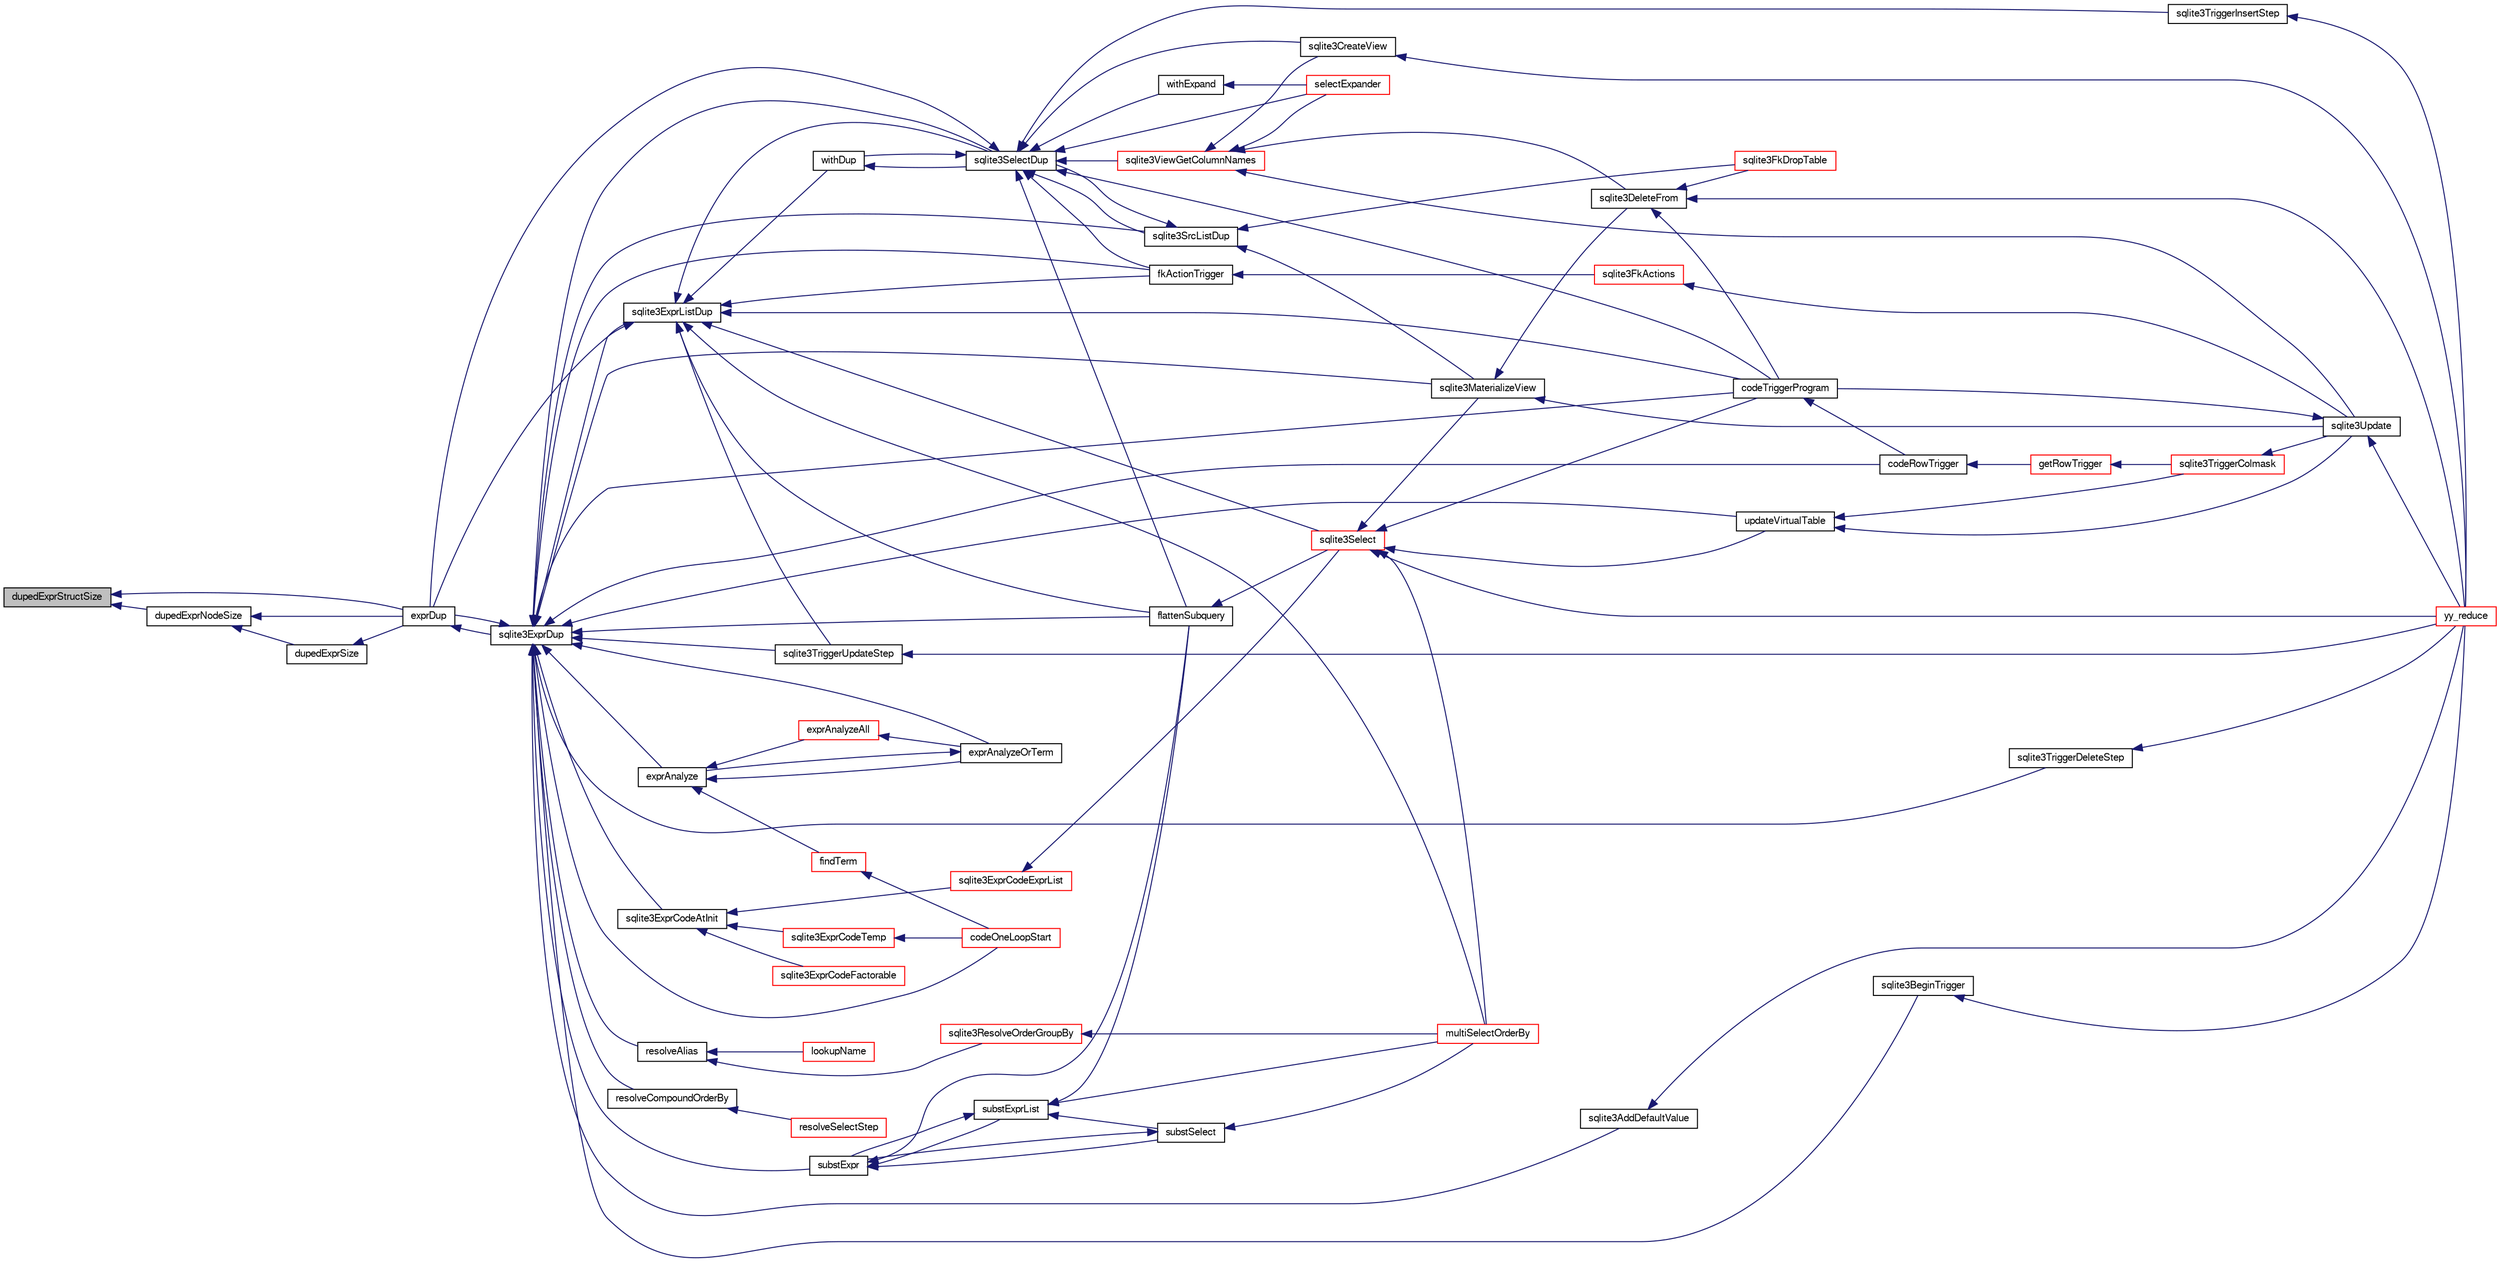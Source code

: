 digraph "dupedExprStructSize"
{
  edge [fontname="FreeSans",fontsize="10",labelfontname="FreeSans",labelfontsize="10"];
  node [fontname="FreeSans",fontsize="10",shape=record];
  rankdir="LR";
  Node92292 [label="dupedExprStructSize",height=0.2,width=0.4,color="black", fillcolor="grey75", style="filled", fontcolor="black"];
  Node92292 -> Node92293 [dir="back",color="midnightblue",fontsize="10",style="solid",fontname="FreeSans"];
  Node92293 [label="dupedExprNodeSize",height=0.2,width=0.4,color="black", fillcolor="white", style="filled",URL="$sqlite3_8c.html#ad2b8ec81910e74d2a6a73250a7d82801"];
  Node92293 -> Node92294 [dir="back",color="midnightblue",fontsize="10",style="solid",fontname="FreeSans"];
  Node92294 [label="dupedExprSize",height=0.2,width=0.4,color="black", fillcolor="white", style="filled",URL="$sqlite3_8c.html#a9c79c04ad08e45cf19c143c6de3b634c"];
  Node92294 -> Node92295 [dir="back",color="midnightblue",fontsize="10",style="solid",fontname="FreeSans"];
  Node92295 [label="exprDup",height=0.2,width=0.4,color="black", fillcolor="white", style="filled",URL="$sqlite3_8c.html#a89f473c64253ae0a76749f543466a05a"];
  Node92295 -> Node92296 [dir="back",color="midnightblue",fontsize="10",style="solid",fontname="FreeSans"];
  Node92296 [label="sqlite3ExprDup",height=0.2,width=0.4,color="black", fillcolor="white", style="filled",URL="$sqlite3_8c.html#a509095508224c9f99698d86205234209"];
  Node92296 -> Node92297 [dir="back",color="midnightblue",fontsize="10",style="solid",fontname="FreeSans"];
  Node92297 [label="resolveAlias",height=0.2,width=0.4,color="black", fillcolor="white", style="filled",URL="$sqlite3_8c.html#af5aa683bef5c0eff80a792aa8a968167"];
  Node92297 -> Node92298 [dir="back",color="midnightblue",fontsize="10",style="solid",fontname="FreeSans"];
  Node92298 [label="lookupName",height=0.2,width=0.4,color="red", fillcolor="white", style="filled",URL="$sqlite3_8c.html#a9ee032f52b5e8bb82a72b574af904999"];
  Node92297 -> Node92384 [dir="back",color="midnightblue",fontsize="10",style="solid",fontname="FreeSans"];
  Node92384 [label="sqlite3ResolveOrderGroupBy",height=0.2,width=0.4,color="red", fillcolor="white", style="filled",URL="$sqlite3_8c.html#a2a1f1cd476b6007d2b2b0a9160dfb1eb"];
  Node92384 -> Node92363 [dir="back",color="midnightblue",fontsize="10",style="solid",fontname="FreeSans"];
  Node92363 [label="multiSelectOrderBy",height=0.2,width=0.4,color="red", fillcolor="white", style="filled",URL="$sqlite3_8c.html#afcdb8488c6f4dfdadaf9f04bca35b808"];
  Node92296 -> Node92302 [dir="back",color="midnightblue",fontsize="10",style="solid",fontname="FreeSans"];
  Node92302 [label="resolveCompoundOrderBy",height=0.2,width=0.4,color="black", fillcolor="white", style="filled",URL="$sqlite3_8c.html#a462c5aa49cfd6aad6a92fa60ddefc569"];
  Node92302 -> Node92303 [dir="back",color="midnightblue",fontsize="10",style="solid",fontname="FreeSans"];
  Node92303 [label="resolveSelectStep",height=0.2,width=0.4,color="red", fillcolor="white", style="filled",URL="$sqlite3_8c.html#a0b9015a9e505c63fd104dcbad672c814"];
  Node92296 -> Node92295 [dir="back",color="midnightblue",fontsize="10",style="solid",fontname="FreeSans"];
  Node92296 -> Node92385 [dir="back",color="midnightblue",fontsize="10",style="solid",fontname="FreeSans"];
  Node92385 [label="sqlite3ExprListDup",height=0.2,width=0.4,color="black", fillcolor="white", style="filled",URL="$sqlite3_8c.html#abfb0903f2fc516fcceec37b3489d528c"];
  Node92385 -> Node92295 [dir="back",color="midnightblue",fontsize="10",style="solid",fontname="FreeSans"];
  Node92385 -> Node92386 [dir="back",color="midnightblue",fontsize="10",style="solid",fontname="FreeSans"];
  Node92386 [label="withDup",height=0.2,width=0.4,color="black", fillcolor="white", style="filled",URL="$sqlite3_8c.html#a3f4d4194e35fd64b629b1533c50ffd7a"];
  Node92386 -> Node92387 [dir="back",color="midnightblue",fontsize="10",style="solid",fontname="FreeSans"];
  Node92387 [label="sqlite3SelectDup",height=0.2,width=0.4,color="black", fillcolor="white", style="filled",URL="$sqlite3_8c.html#af8a7f75590dced000c27784d90b57b87"];
  Node92387 -> Node92295 [dir="back",color="midnightblue",fontsize="10",style="solid",fontname="FreeSans"];
  Node92387 -> Node92386 [dir="back",color="midnightblue",fontsize="10",style="solid",fontname="FreeSans"];
  Node92387 -> Node92388 [dir="back",color="midnightblue",fontsize="10",style="solid",fontname="FreeSans"];
  Node92388 [label="sqlite3SrcListDup",height=0.2,width=0.4,color="black", fillcolor="white", style="filled",URL="$sqlite3_8c.html#a915ece76ebeede6852f63a447753ef9f"];
  Node92388 -> Node92387 [dir="back",color="midnightblue",fontsize="10",style="solid",fontname="FreeSans"];
  Node92388 -> Node92379 [dir="back",color="midnightblue",fontsize="10",style="solid",fontname="FreeSans"];
  Node92379 [label="sqlite3MaterializeView",height=0.2,width=0.4,color="black", fillcolor="white", style="filled",URL="$sqlite3_8c.html#a4557984b0b75f998fb0c3f231c9b1def"];
  Node92379 -> Node92314 [dir="back",color="midnightblue",fontsize="10",style="solid",fontname="FreeSans"];
  Node92314 [label="sqlite3DeleteFrom",height=0.2,width=0.4,color="black", fillcolor="white", style="filled",URL="$sqlite3_8c.html#ab9b4b45349188b49eabb23f94608a091"];
  Node92314 -> Node92315 [dir="back",color="midnightblue",fontsize="10",style="solid",fontname="FreeSans"];
  Node92315 [label="sqlite3FkDropTable",height=0.2,width=0.4,color="red", fillcolor="white", style="filled",URL="$sqlite3_8c.html#a1218c6fc74e89152ceaa4760e82f5ef9"];
  Node92314 -> Node92316 [dir="back",color="midnightblue",fontsize="10",style="solid",fontname="FreeSans"];
  Node92316 [label="codeTriggerProgram",height=0.2,width=0.4,color="black", fillcolor="white", style="filled",URL="$sqlite3_8c.html#a120801f59d9281d201d2ff4b2606836e"];
  Node92316 -> Node92317 [dir="back",color="midnightblue",fontsize="10",style="solid",fontname="FreeSans"];
  Node92317 [label="codeRowTrigger",height=0.2,width=0.4,color="black", fillcolor="white", style="filled",URL="$sqlite3_8c.html#a463cea5aaaf388b560b206570a0022fc"];
  Node92317 -> Node92318 [dir="back",color="midnightblue",fontsize="10",style="solid",fontname="FreeSans"];
  Node92318 [label="getRowTrigger",height=0.2,width=0.4,color="red", fillcolor="white", style="filled",URL="$sqlite3_8c.html#a69626ef20b540d1a2b19cf56f3f45689"];
  Node92318 -> Node92326 [dir="back",color="midnightblue",fontsize="10",style="solid",fontname="FreeSans"];
  Node92326 [label="sqlite3TriggerColmask",height=0.2,width=0.4,color="red", fillcolor="white", style="filled",URL="$sqlite3_8c.html#acace8e99e37ae5e84ea03c65e820c540"];
  Node92326 -> Node92324 [dir="back",color="midnightblue",fontsize="10",style="solid",fontname="FreeSans"];
  Node92324 [label="sqlite3Update",height=0.2,width=0.4,color="black", fillcolor="white", style="filled",URL="$sqlite3_8c.html#ac5aa67c46e8cc8174566fabe6809fafa"];
  Node92324 -> Node92316 [dir="back",color="midnightblue",fontsize="10",style="solid",fontname="FreeSans"];
  Node92324 -> Node92309 [dir="back",color="midnightblue",fontsize="10",style="solid",fontname="FreeSans"];
  Node92309 [label="yy_reduce",height=0.2,width=0.4,color="red", fillcolor="white", style="filled",URL="$sqlite3_8c.html#a7c419a9b25711c666a9a2449ef377f14"];
  Node92314 -> Node92309 [dir="back",color="midnightblue",fontsize="10",style="solid",fontname="FreeSans"];
  Node92379 -> Node92324 [dir="back",color="midnightblue",fontsize="10",style="solid",fontname="FreeSans"];
  Node92388 -> Node92315 [dir="back",color="midnightblue",fontsize="10",style="solid",fontname="FreeSans"];
  Node92387 -> Node92308 [dir="back",color="midnightblue",fontsize="10",style="solid",fontname="FreeSans"];
  Node92308 [label="sqlite3CreateView",height=0.2,width=0.4,color="black", fillcolor="white", style="filled",URL="$sqlite3_8c.html#a9d85cb00ff71dee5cd9a019503a6982e"];
  Node92308 -> Node92309 [dir="back",color="midnightblue",fontsize="10",style="solid",fontname="FreeSans"];
  Node92387 -> Node92311 [dir="back",color="midnightblue",fontsize="10",style="solid",fontname="FreeSans"];
  Node92311 [label="sqlite3ViewGetColumnNames",height=0.2,width=0.4,color="red", fillcolor="white", style="filled",URL="$sqlite3_8c.html#aebc7cd8d9e2bd174ae0a60363d3f6ce8"];
  Node92311 -> Node92308 [dir="back",color="midnightblue",fontsize="10",style="solid",fontname="FreeSans"];
  Node92311 -> Node92314 [dir="back",color="midnightblue",fontsize="10",style="solid",fontname="FreeSans"];
  Node92311 -> Node92328 [dir="back",color="midnightblue",fontsize="10",style="solid",fontname="FreeSans"];
  Node92328 [label="selectExpander",height=0.2,width=0.4,color="red", fillcolor="white", style="filled",URL="$sqlite3_8c.html#abee977318fbf74531340c6e41b0ca953"];
  Node92311 -> Node92324 [dir="back",color="midnightblue",fontsize="10",style="solid",fontname="FreeSans"];
  Node92387 -> Node92389 [dir="back",color="midnightblue",fontsize="10",style="solid",fontname="FreeSans"];
  Node92389 [label="fkActionTrigger",height=0.2,width=0.4,color="black", fillcolor="white", style="filled",URL="$sqlite3_8c.html#a45d66e3277860bacad58eb6296680c8e"];
  Node92389 -> Node92320 [dir="back",color="midnightblue",fontsize="10",style="solid",fontname="FreeSans"];
  Node92320 [label="sqlite3FkActions",height=0.2,width=0.4,color="red", fillcolor="white", style="filled",URL="$sqlite3_8c.html#a39159bd1623724946c22355ba7f3ef90"];
  Node92320 -> Node92324 [dir="back",color="midnightblue",fontsize="10",style="solid",fontname="FreeSans"];
  Node92387 -> Node92390 [dir="back",color="midnightblue",fontsize="10",style="solid",fontname="FreeSans"];
  Node92390 [label="flattenSubquery",height=0.2,width=0.4,color="black", fillcolor="white", style="filled",URL="$sqlite3_8c.html#aa7dcde293e634ad09c4d76c16a640491"];
  Node92390 -> Node92330 [dir="back",color="midnightblue",fontsize="10",style="solid",fontname="FreeSans"];
  Node92330 [label="sqlite3Select",height=0.2,width=0.4,color="red", fillcolor="white", style="filled",URL="$sqlite3_8c.html#a2465ee8c956209ba4b272477b7c21a45"];
  Node92330 -> Node92379 [dir="back",color="midnightblue",fontsize="10",style="solid",fontname="FreeSans"];
  Node92330 -> Node92363 [dir="back",color="midnightblue",fontsize="10",style="solid",fontname="FreeSans"];
  Node92330 -> Node92316 [dir="back",color="midnightblue",fontsize="10",style="solid",fontname="FreeSans"];
  Node92330 -> Node92380 [dir="back",color="midnightblue",fontsize="10",style="solid",fontname="FreeSans"];
  Node92380 [label="updateVirtualTable",height=0.2,width=0.4,color="black", fillcolor="white", style="filled",URL="$sqlite3_8c.html#a740220531db9293c39a2cdd7da3f74e1"];
  Node92380 -> Node92326 [dir="back",color="midnightblue",fontsize="10",style="solid",fontname="FreeSans"];
  Node92380 -> Node92324 [dir="back",color="midnightblue",fontsize="10",style="solid",fontname="FreeSans"];
  Node92330 -> Node92309 [dir="back",color="midnightblue",fontsize="10",style="solid",fontname="FreeSans"];
  Node92387 -> Node92391 [dir="back",color="midnightblue",fontsize="10",style="solid",fontname="FreeSans"];
  Node92391 [label="withExpand",height=0.2,width=0.4,color="black", fillcolor="white", style="filled",URL="$sqlite3_8c.html#abfe30ddf22391eeda2da9ba60c23bf0b"];
  Node92391 -> Node92328 [dir="back",color="midnightblue",fontsize="10",style="solid",fontname="FreeSans"];
  Node92387 -> Node92328 [dir="back",color="midnightblue",fontsize="10",style="solid",fontname="FreeSans"];
  Node92387 -> Node92392 [dir="back",color="midnightblue",fontsize="10",style="solid",fontname="FreeSans"];
  Node92392 [label="sqlite3TriggerInsertStep",height=0.2,width=0.4,color="black", fillcolor="white", style="filled",URL="$sqlite3_8c.html#a7204c378dad0dfefd6ab40c3d9508c64"];
  Node92392 -> Node92309 [dir="back",color="midnightblue",fontsize="10",style="solid",fontname="FreeSans"];
  Node92387 -> Node92316 [dir="back",color="midnightblue",fontsize="10",style="solid",fontname="FreeSans"];
  Node92385 -> Node92387 [dir="back",color="midnightblue",fontsize="10",style="solid",fontname="FreeSans"];
  Node92385 -> Node92389 [dir="back",color="midnightblue",fontsize="10",style="solid",fontname="FreeSans"];
  Node92385 -> Node92363 [dir="back",color="midnightblue",fontsize="10",style="solid",fontname="FreeSans"];
  Node92385 -> Node92390 [dir="back",color="midnightblue",fontsize="10",style="solid",fontname="FreeSans"];
  Node92385 -> Node92330 [dir="back",color="midnightblue",fontsize="10",style="solid",fontname="FreeSans"];
  Node92385 -> Node92393 [dir="back",color="midnightblue",fontsize="10",style="solid",fontname="FreeSans"];
  Node92393 [label="sqlite3TriggerUpdateStep",height=0.2,width=0.4,color="black", fillcolor="white", style="filled",URL="$sqlite3_8c.html#a747552fbad2050589d779b2baee13941"];
  Node92393 -> Node92309 [dir="back",color="midnightblue",fontsize="10",style="solid",fontname="FreeSans"];
  Node92385 -> Node92316 [dir="back",color="midnightblue",fontsize="10",style="solid",fontname="FreeSans"];
  Node92296 -> Node92388 [dir="back",color="midnightblue",fontsize="10",style="solid",fontname="FreeSans"];
  Node92296 -> Node92387 [dir="back",color="midnightblue",fontsize="10",style="solid",fontname="FreeSans"];
  Node92296 -> Node92394 [dir="back",color="midnightblue",fontsize="10",style="solid",fontname="FreeSans"];
  Node92394 [label="sqlite3ExprCodeAtInit",height=0.2,width=0.4,color="black", fillcolor="white", style="filled",URL="$sqlite3_8c.html#ac95e17399015e079099a882989e125c1"];
  Node92394 -> Node92335 [dir="back",color="midnightblue",fontsize="10",style="solid",fontname="FreeSans"];
  Node92335 [label="sqlite3ExprCodeTemp",height=0.2,width=0.4,color="red", fillcolor="white", style="filled",URL="$sqlite3_8c.html#a3bc5c1ccb3c5851847e2aeb4a84ae1fc"];
  Node92335 -> Node92352 [dir="back",color="midnightblue",fontsize="10",style="solid",fontname="FreeSans"];
  Node92352 [label="codeOneLoopStart",height=0.2,width=0.4,color="red", fillcolor="white", style="filled",URL="$sqlite3_8c.html#aa868875120b151c169cc79139ed6e008"];
  Node92394 -> Node92354 [dir="back",color="midnightblue",fontsize="10",style="solid",fontname="FreeSans"];
  Node92354 [label="sqlite3ExprCodeFactorable",height=0.2,width=0.4,color="red", fillcolor="white", style="filled",URL="$sqlite3_8c.html#a843f7fd58eec5a683c1fd8435fcd1e84"];
  Node92394 -> Node92365 [dir="back",color="midnightblue",fontsize="10",style="solid",fontname="FreeSans"];
  Node92365 [label="sqlite3ExprCodeExprList",height=0.2,width=0.4,color="red", fillcolor="white", style="filled",URL="$sqlite3_8c.html#a05b2b3dc3de7565de24eb3a2ff4e9566"];
  Node92365 -> Node92330 [dir="back",color="midnightblue",fontsize="10",style="solid",fontname="FreeSans"];
  Node92296 -> Node92395 [dir="back",color="midnightblue",fontsize="10",style="solid",fontname="FreeSans"];
  Node92395 [label="sqlite3AddDefaultValue",height=0.2,width=0.4,color="black", fillcolor="white", style="filled",URL="$sqlite3_8c.html#a0c9a36f669a7f33ff5e2db5d8586ef6b"];
  Node92395 -> Node92309 [dir="back",color="midnightblue",fontsize="10",style="solid",fontname="FreeSans"];
  Node92296 -> Node92379 [dir="back",color="midnightblue",fontsize="10",style="solid",fontname="FreeSans"];
  Node92296 -> Node92389 [dir="back",color="midnightblue",fontsize="10",style="solid",fontname="FreeSans"];
  Node92296 -> Node92396 [dir="back",color="midnightblue",fontsize="10",style="solid",fontname="FreeSans"];
  Node92396 [label="substExpr",height=0.2,width=0.4,color="black", fillcolor="white", style="filled",URL="$sqlite3_8c.html#a7e30cc0ad46f01288c342a4e378d9484"];
  Node92396 -> Node92397 [dir="back",color="midnightblue",fontsize="10",style="solid",fontname="FreeSans"];
  Node92397 [label="substExprList",height=0.2,width=0.4,color="black", fillcolor="white", style="filled",URL="$sqlite3_8c.html#a757971613b796a7c4ce40ddec28641b0"];
  Node92397 -> Node92363 [dir="back",color="midnightblue",fontsize="10",style="solid",fontname="FreeSans"];
  Node92397 -> Node92396 [dir="back",color="midnightblue",fontsize="10",style="solid",fontname="FreeSans"];
  Node92397 -> Node92398 [dir="back",color="midnightblue",fontsize="10",style="solid",fontname="FreeSans"];
  Node92398 [label="substSelect",height=0.2,width=0.4,color="black", fillcolor="white", style="filled",URL="$sqlite3_8c.html#ad829d8b7f675bae62ee9b1a139929f69"];
  Node92398 -> Node92363 [dir="back",color="midnightblue",fontsize="10",style="solid",fontname="FreeSans"];
  Node92398 -> Node92396 [dir="back",color="midnightblue",fontsize="10",style="solid",fontname="FreeSans"];
  Node92397 -> Node92390 [dir="back",color="midnightblue",fontsize="10",style="solid",fontname="FreeSans"];
  Node92396 -> Node92398 [dir="back",color="midnightblue",fontsize="10",style="solid",fontname="FreeSans"];
  Node92396 -> Node92390 [dir="back",color="midnightblue",fontsize="10",style="solid",fontname="FreeSans"];
  Node92296 -> Node92390 [dir="back",color="midnightblue",fontsize="10",style="solid",fontname="FreeSans"];
  Node92296 -> Node92399 [dir="back",color="midnightblue",fontsize="10",style="solid",fontname="FreeSans"];
  Node92399 [label="sqlite3BeginTrigger",height=0.2,width=0.4,color="black", fillcolor="white", style="filled",URL="$sqlite3_8c.html#ac20a731dbd52edec68a09962c7f39a4c"];
  Node92399 -> Node92309 [dir="back",color="midnightblue",fontsize="10",style="solid",fontname="FreeSans"];
  Node92296 -> Node92393 [dir="back",color="midnightblue",fontsize="10",style="solid",fontname="FreeSans"];
  Node92296 -> Node92400 [dir="back",color="midnightblue",fontsize="10",style="solid",fontname="FreeSans"];
  Node92400 [label="sqlite3TriggerDeleteStep",height=0.2,width=0.4,color="black", fillcolor="white", style="filled",URL="$sqlite3_8c.html#a7f1bcb4e2de5e641f2c286d27348f823"];
  Node92400 -> Node92309 [dir="back",color="midnightblue",fontsize="10",style="solid",fontname="FreeSans"];
  Node92296 -> Node92316 [dir="back",color="midnightblue",fontsize="10",style="solid",fontname="FreeSans"];
  Node92296 -> Node92317 [dir="back",color="midnightblue",fontsize="10",style="solid",fontname="FreeSans"];
  Node92296 -> Node92380 [dir="back",color="midnightblue",fontsize="10",style="solid",fontname="FreeSans"];
  Node92296 -> Node92376 [dir="back",color="midnightblue",fontsize="10",style="solid",fontname="FreeSans"];
  Node92376 [label="exprAnalyzeOrTerm",height=0.2,width=0.4,color="black", fillcolor="white", style="filled",URL="$sqlite3_8c.html#ab95cabd8b51cb2291b5bef0c4a3776d2"];
  Node92376 -> Node92369 [dir="back",color="midnightblue",fontsize="10",style="solid",fontname="FreeSans"];
  Node92369 [label="exprAnalyze",height=0.2,width=0.4,color="black", fillcolor="white", style="filled",URL="$sqlite3_8c.html#acb10e48c9a4184a4edd9bfd5b14ad0b7"];
  Node92369 -> Node92370 [dir="back",color="midnightblue",fontsize="10",style="solid",fontname="FreeSans"];
  Node92370 [label="findTerm",height=0.2,width=0.4,color="red", fillcolor="white", style="filled",URL="$sqlite3_8c.html#af26eb1eed85001fcf29fa189b631ac4b"];
  Node92370 -> Node92352 [dir="back",color="midnightblue",fontsize="10",style="solid",fontname="FreeSans"];
  Node92369 -> Node92375 [dir="back",color="midnightblue",fontsize="10",style="solid",fontname="FreeSans"];
  Node92375 [label="exprAnalyzeAll",height=0.2,width=0.4,color="red", fillcolor="white", style="filled",URL="$sqlite3_8c.html#a2e7a957af98e240fa68e34d6ff639437"];
  Node92375 -> Node92376 [dir="back",color="midnightblue",fontsize="10",style="solid",fontname="FreeSans"];
  Node92369 -> Node92376 [dir="back",color="midnightblue",fontsize="10",style="solid",fontname="FreeSans"];
  Node92296 -> Node92369 [dir="back",color="midnightblue",fontsize="10",style="solid",fontname="FreeSans"];
  Node92296 -> Node92352 [dir="back",color="midnightblue",fontsize="10",style="solid",fontname="FreeSans"];
  Node92293 -> Node92295 [dir="back",color="midnightblue",fontsize="10",style="solid",fontname="FreeSans"];
  Node92292 -> Node92295 [dir="back",color="midnightblue",fontsize="10",style="solid",fontname="FreeSans"];
}
